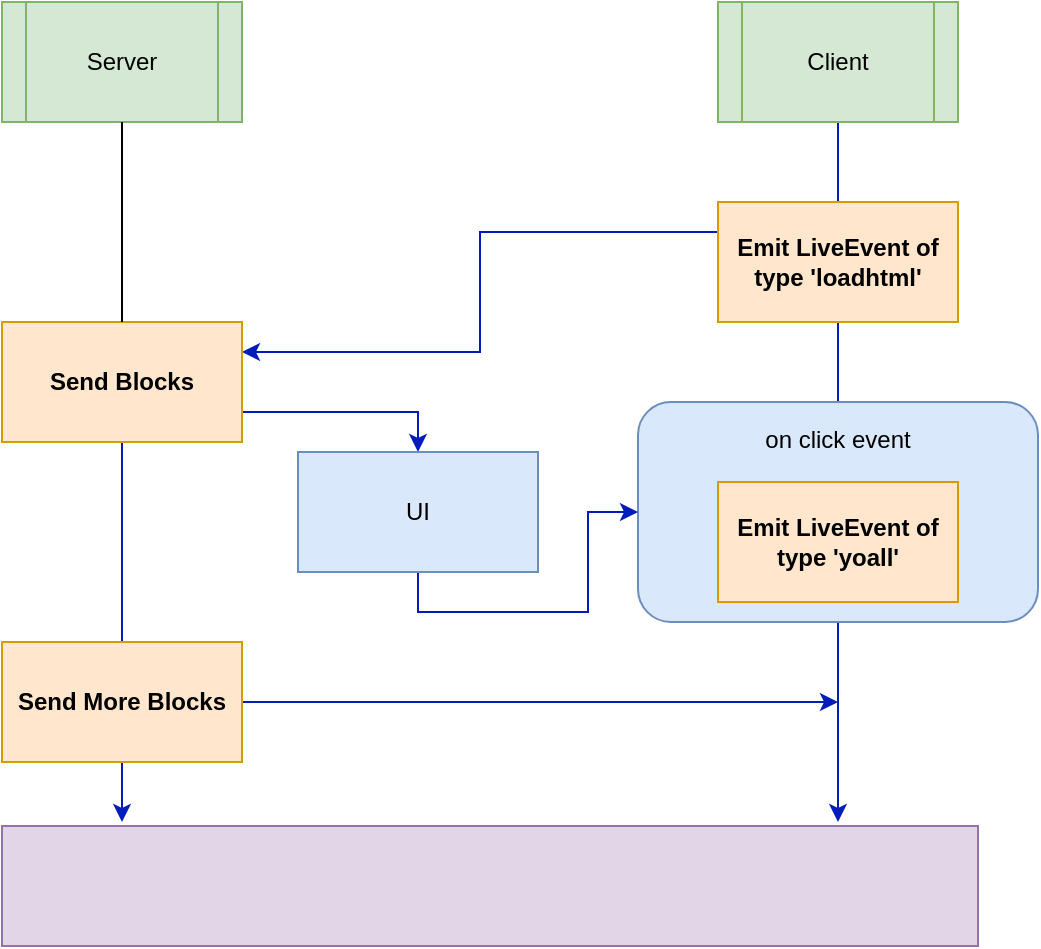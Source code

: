 <mxfile version="15.9.1" type="device"><diagram id="C5RBs43oDa-KdzZeNtuy" name="Page-1"><mxGraphModel dx="1038" dy="585" grid="1" gridSize="10" guides="1" tooltips="1" connect="1" arrows="1" fold="1" page="1" pageScale="1" pageWidth="827" pageHeight="1169" math="0" shadow="0"><root><mxCell id="WIyWlLk6GJQsqaUBKTNV-0"/><mxCell id="WIyWlLk6GJQsqaUBKTNV-1" parent="WIyWlLk6GJQsqaUBKTNV-0"/><mxCell id="7ExCItn3FLcXEUh2dDtS-5" style="edgeStyle=orthogonalEdgeStyle;rounded=0;orthogonalLoop=1;jettySize=auto;html=1;exitX=0.5;exitY=1;exitDx=0;exitDy=0;fillColor=#0050ef;strokeColor=#001DBC;" edge="1" parent="WIyWlLk6GJQsqaUBKTNV-1" source="7ExCItn3FLcXEUh2dDtS-0"><mxGeometry relative="1" as="geometry"><mxPoint x="540" y="490" as="targetPoint"/></mxGeometry></mxCell><mxCell id="7ExCItn3FLcXEUh2dDtS-0" value="Client" style="shape=process;whiteSpace=wrap;html=1;backgroundOutline=1;fillColor=#d5e8d4;strokeColor=#82b366;" vertex="1" parent="WIyWlLk6GJQsqaUBKTNV-1"><mxGeometry x="480" y="80" width="120" height="60" as="geometry"/></mxCell><mxCell id="7ExCItn3FLcXEUh2dDtS-4" style="edgeStyle=orthogonalEdgeStyle;rounded=0;orthogonalLoop=1;jettySize=auto;html=1;exitX=0.5;exitY=1;exitDx=0;exitDy=0;startArrow=none;fillColor=#0050ef;strokeColor=#001DBC;" edge="1" parent="WIyWlLk6GJQsqaUBKTNV-1" source="7ExCItn3FLcXEUh2dDtS-7"><mxGeometry relative="1" as="geometry"><mxPoint x="182" y="490" as="targetPoint"/></mxGeometry></mxCell><mxCell id="7ExCItn3FLcXEUh2dDtS-1" value="Server" style="shape=process;whiteSpace=wrap;html=1;backgroundOutline=1;fillColor=#d5e8d4;strokeColor=#82b366;" vertex="1" parent="WIyWlLk6GJQsqaUBKTNV-1"><mxGeometry x="122" y="80" width="120" height="60" as="geometry"/></mxCell><mxCell id="7ExCItn3FLcXEUh2dDtS-12" style="edgeStyle=orthogonalEdgeStyle;rounded=0;orthogonalLoop=1;jettySize=auto;html=1;exitX=0;exitY=0.25;exitDx=0;exitDy=0;entryX=1;entryY=0.25;entryDx=0;entryDy=0;fillColor=#0050ef;strokeColor=#001DBC;" edge="1" parent="WIyWlLk6GJQsqaUBKTNV-1" source="7ExCItn3FLcXEUh2dDtS-6" target="7ExCItn3FLcXEUh2dDtS-7"><mxGeometry relative="1" as="geometry"/></mxCell><mxCell id="7ExCItn3FLcXEUh2dDtS-6" value="&lt;b&gt;Emit LiveEvent of type 'loadhtml'&lt;/b&gt;" style="rounded=0;whiteSpace=wrap;html=1;fillColor=#ffe6cc;strokeColor=#d79b00;" vertex="1" parent="WIyWlLk6GJQsqaUBKTNV-1"><mxGeometry x="480" y="180" width="120" height="60" as="geometry"/></mxCell><mxCell id="7ExCItn3FLcXEUh2dDtS-18" style="edgeStyle=orthogonalEdgeStyle;rounded=0;orthogonalLoop=1;jettySize=auto;html=1;exitX=1;exitY=0.75;exitDx=0;exitDy=0;fillColor=#0050ef;strokeColor=#001DBC;" edge="1" parent="WIyWlLk6GJQsqaUBKTNV-1" source="7ExCItn3FLcXEUh2dDtS-7" target="7ExCItn3FLcXEUh2dDtS-19"><mxGeometry relative="1" as="geometry"><mxPoint x="300" y="300" as="targetPoint"/></mxGeometry></mxCell><mxCell id="7ExCItn3FLcXEUh2dDtS-7" value="&lt;b&gt;Send Blocks&lt;/b&gt;" style="rounded=0;whiteSpace=wrap;html=1;fillColor=#ffe6cc;strokeColor=#d79b00;" vertex="1" parent="WIyWlLk6GJQsqaUBKTNV-1"><mxGeometry x="122" y="240" width="120" height="60" as="geometry"/></mxCell><mxCell id="7ExCItn3FLcXEUh2dDtS-8" value="" style="edgeStyle=orthogonalEdgeStyle;rounded=0;orthogonalLoop=1;jettySize=auto;html=1;exitX=0.5;exitY=1;exitDx=0;exitDy=0;endArrow=none;" edge="1" parent="WIyWlLk6GJQsqaUBKTNV-1" source="7ExCItn3FLcXEUh2dDtS-1" target="7ExCItn3FLcXEUh2dDtS-7"><mxGeometry relative="1" as="geometry"><mxPoint x="182" y="490" as="targetPoint"/><mxPoint x="182" y="140" as="sourcePoint"/></mxGeometry></mxCell><mxCell id="7ExCItn3FLcXEUh2dDtS-14" value="on click event&lt;br&gt;&lt;br&gt;&lt;br&gt;&lt;br&gt;&lt;br&gt;&lt;br&gt;" style="rounded=1;whiteSpace=wrap;html=1;fillColor=#dae8fc;strokeColor=#6c8ebf;" vertex="1" parent="WIyWlLk6GJQsqaUBKTNV-1"><mxGeometry x="440" y="280" width="200" height="110" as="geometry"/></mxCell><mxCell id="7ExCItn3FLcXEUh2dDtS-16" value="&lt;b&gt;Emit LiveEvent of type 'yoall'&lt;/b&gt;" style="rounded=0;whiteSpace=wrap;html=1;fillColor=#ffe6cc;strokeColor=#d79b00;" vertex="1" parent="WIyWlLk6GJQsqaUBKTNV-1"><mxGeometry x="480" y="320" width="120" height="60" as="geometry"/></mxCell><mxCell id="7ExCItn3FLcXEUh2dDtS-20" style="edgeStyle=orthogonalEdgeStyle;rounded=0;orthogonalLoop=1;jettySize=auto;html=1;exitX=0.5;exitY=1;exitDx=0;exitDy=0;fillColor=#0050ef;strokeColor=#001DBC;" edge="1" parent="WIyWlLk6GJQsqaUBKTNV-1" source="7ExCItn3FLcXEUh2dDtS-19" target="7ExCItn3FLcXEUh2dDtS-14"><mxGeometry relative="1" as="geometry"/></mxCell><mxCell id="7ExCItn3FLcXEUh2dDtS-19" value="UI" style="rounded=0;whiteSpace=wrap;html=1;fillColor=#dae8fc;strokeColor=#6c8ebf;" vertex="1" parent="WIyWlLk6GJQsqaUBKTNV-1"><mxGeometry x="270" y="305" width="120" height="60" as="geometry"/></mxCell><mxCell id="7ExCItn3FLcXEUh2dDtS-22" style="edgeStyle=orthogonalEdgeStyle;rounded=0;orthogonalLoop=1;jettySize=auto;html=1;exitX=1;exitY=0.5;exitDx=0;exitDy=0;fillColor=#0050ef;strokeColor=#001DBC;" edge="1" parent="WIyWlLk6GJQsqaUBKTNV-1" source="7ExCItn3FLcXEUh2dDtS-21"><mxGeometry relative="1" as="geometry"><mxPoint x="540" y="430" as="targetPoint"/></mxGeometry></mxCell><mxCell id="7ExCItn3FLcXEUh2dDtS-21" value="&lt;b&gt;Send More Blocks&lt;/b&gt;" style="rounded=0;whiteSpace=wrap;html=1;fillColor=#ffe6cc;strokeColor=#d79b00;" vertex="1" parent="WIyWlLk6GJQsqaUBKTNV-1"><mxGeometry x="122" y="400" width="120" height="60" as="geometry"/></mxCell><mxCell id="7ExCItn3FLcXEUh2dDtS-24" value="" style="rounded=0;whiteSpace=wrap;html=1;fillColor=#e1d5e7;strokeColor=#9673a6;" vertex="1" parent="WIyWlLk6GJQsqaUBKTNV-1"><mxGeometry x="122" y="492" width="488" height="60" as="geometry"/></mxCell></root></mxGraphModel></diagram></mxfile>